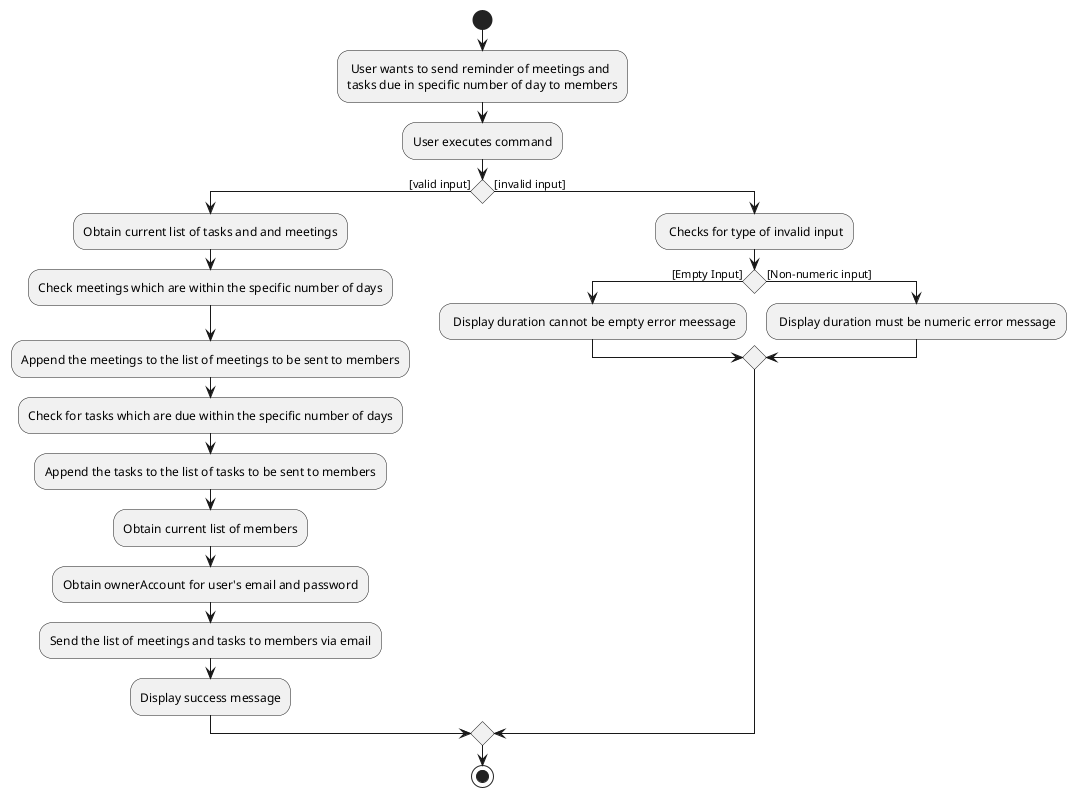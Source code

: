 @startuml
start
: User wants to send reminder of meetings and
tasks due in specific number of day to members;
:User executes command;

if () then ([valid input])
:Obtain current list of tasks and and meetings;
:Check meetings which are within the specific number of days;
:Append the meetings to the list of meetings to be sent to members;
:Check for tasks which are due within the specific number of days;
:Append the tasks to the list of tasks to be sent to members;
:Obtain current list of members;
:Obtain ownerAccount for user's email and password;
:Send the list of meetings and tasks to members via email;
:Display success message;
else ([invalid input])
: Checks for type of invalid input;
if () then ([Empty Input])
: Display duration cannot be empty error meessage;
else ([Non-numeric input])
: Display duration must be numeric error message;
endif
endif
stop
@enduml
